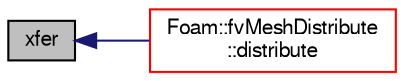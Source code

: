 digraph "xfer"
{
  bgcolor="transparent";
  edge [fontname="FreeSans",fontsize="10",labelfontname="FreeSans",labelfontsize="10"];
  node [fontname="FreeSans",fontsize="10",shape=record];
  rankdir="LR";
  Node8821 [label="xfer",height=0.2,width=0.4,color="black", fillcolor="grey75", style="filled", fontcolor="black"];
  Node8821 -> Node8822 [dir="back",color="midnightblue",fontsize="10",style="solid",fontname="FreeSans"];
  Node8822 [label="Foam::fvMeshDistribute\l::distribute",height=0.2,width=0.4,color="red",URL="$a21454.html#acb11a389cf765470aea69d37a526cf1f",tooltip="Send cells to neighbours according to distribution. "];
}

